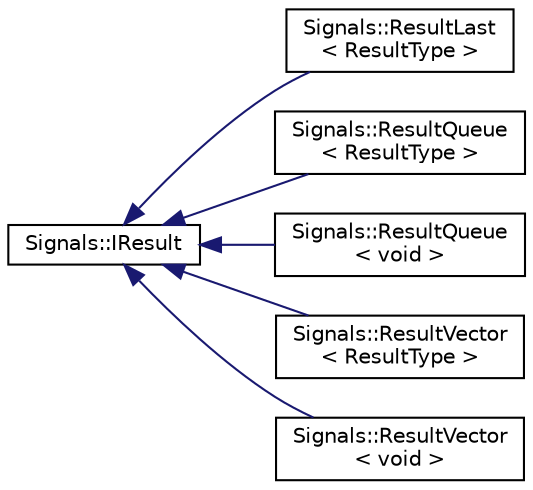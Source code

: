 digraph "Graphical Class Hierarchy"
{
 // INTERACTIVE_SVG=YES
  edge [fontname="Helvetica",fontsize="10",labelfontname="Helvetica",labelfontsize="10"];
  node [fontname="Helvetica",fontsize="10",shape=record];
  rankdir="LR";
  Node1 [label="Signals::IResult",height=0.2,width=0.4,color="black", fillcolor="white", style="filled",URL="$class_signals_1_1_i_result.html"];
  Node1 -> Node2 [dir="back",color="midnightblue",fontsize="10",style="solid",fontname="Helvetica"];
  Node2 [label="Signals::ResultLast\l\< ResultType \>",height=0.2,width=0.4,color="black", fillcolor="white", style="filled",URL="$class_signals_1_1_result_last.html"];
  Node1 -> Node3 [dir="back",color="midnightblue",fontsize="10",style="solid",fontname="Helvetica"];
  Node3 [label="Signals::ResultQueue\l\< ResultType \>",height=0.2,width=0.4,color="black", fillcolor="white", style="filled",URL="$class_signals_1_1_result_queue.html"];
  Node1 -> Node4 [dir="back",color="midnightblue",fontsize="10",style="solid",fontname="Helvetica"];
  Node4 [label="Signals::ResultQueue\l\< void \>",height=0.2,width=0.4,color="black", fillcolor="white", style="filled",URL="$class_signals_1_1_result_queue_3_01void_01_4.html"];
  Node1 -> Node5 [dir="back",color="midnightblue",fontsize="10",style="solid",fontname="Helvetica"];
  Node5 [label="Signals::ResultVector\l\< ResultType \>",height=0.2,width=0.4,color="black", fillcolor="white", style="filled",URL="$class_signals_1_1_result_vector.html"];
  Node1 -> Node6 [dir="back",color="midnightblue",fontsize="10",style="solid",fontname="Helvetica"];
  Node6 [label="Signals::ResultVector\l\< void \>",height=0.2,width=0.4,color="black", fillcolor="white", style="filled",URL="$class_signals_1_1_result_vector_3_01void_01_4.html"];
}
